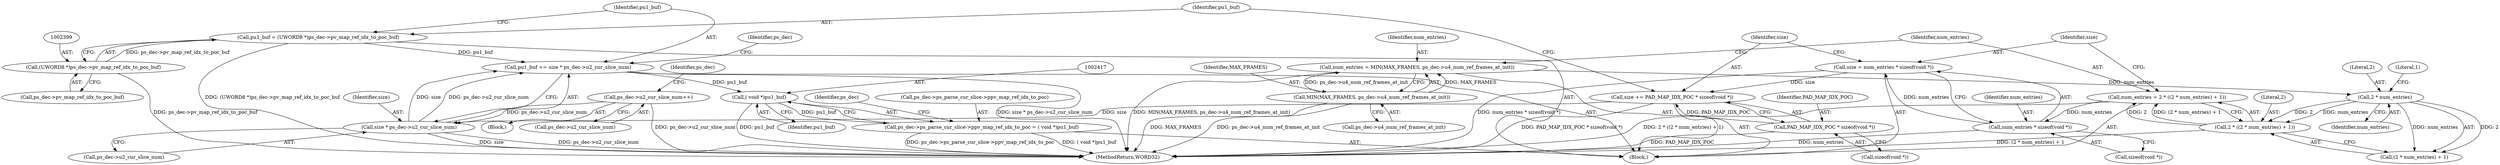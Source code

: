 digraph "0_Android_494561291a503840f385fbcd11d9bc5f4dc502b8_2@pointer" {
"1002416" [label="(Call,( void *)pu1_buf)"];
"1002403" [label="(Call,pu1_buf += size * ps_dec->u2_cur_slice_num)"];
"1002405" [label="(Call,size * ps_dec->u2_cur_slice_num)"];
"1002390" [label="(Call,size += PAD_MAP_IDX_POC * sizeof(void *))"];
"1002392" [label="(Call,PAD_MAP_IDX_POC * sizeof(void *))"];
"1002384" [label="(Call,size = num_entries * sizeof(void *))"];
"1002386" [label="(Call,num_entries * sizeof(void *))"];
"1002375" [label="(Call,num_entries = 2 * ((2 * num_entries) + 1))"];
"1002377" [label="(Call,2 * ((2 * num_entries) + 1))"];
"1002380" [label="(Call,2 * num_entries)"];
"1002368" [label="(Call,num_entries = MIN(MAX_FRAMES, ps_dec->u4_num_ref_frames_at_init))"];
"1002370" [label="(Call,MIN(MAX_FRAMES, ps_dec->u4_num_ref_frames_at_init))"];
"1001287" [label="(Call,ps_dec->u2_cur_slice_num++)"];
"1002396" [label="(Call,pu1_buf = (UWORD8 *)ps_dec->pv_map_ref_idx_to_poc_buf)"];
"1002398" [label="(Call,(UWORD8 *)ps_dec->pv_map_ref_idx_to_poc_buf)"];
"1002410" [label="(Call,ps_dec->ps_parse_cur_slice->ppv_map_ref_idx_to_poc = ( void *)pu1_buf)"];
"1002392" [label="(Call,PAD_MAP_IDX_POC * sizeof(void *))"];
"1002384" [label="(Call,size = num_entries * sizeof(void *))"];
"1002396" [label="(Call,pu1_buf = (UWORD8 *)ps_dec->pv_map_ref_idx_to_poc_buf)"];
"1002377" [label="(Call,2 * ((2 * num_entries) + 1))"];
"1002405" [label="(Call,size * ps_dec->u2_cur_slice_num)"];
"1002394" [label="(Call,sizeof(void *))"];
"1001287" [label="(Call,ps_dec->u2_cur_slice_num++)"];
"1002370" [label="(Call,MIN(MAX_FRAMES, ps_dec->u4_num_ref_frames_at_init))"];
"1002398" [label="(Call,(UWORD8 *)ps_dec->pv_map_ref_idx_to_poc_buf)"];
"1002411" [label="(Call,ps_dec->ps_parse_cur_slice->ppv_map_ref_idx_to_poc)"];
"1002369" [label="(Identifier,num_entries)"];
"1002404" [label="(Identifier,pu1_buf)"];
"1002407" [label="(Call,ps_dec->u2_cur_slice_num)"];
"1002386" [label="(Call,num_entries * sizeof(void *))"];
"1002368" [label="(Call,num_entries = MIN(MAX_FRAMES, ps_dec->u4_num_ref_frames_at_init))"];
"1002390" [label="(Call,size += PAD_MAP_IDX_POC * sizeof(void *))"];
"1002382" [label="(Identifier,num_entries)"];
"1002380" [label="(Call,2 * num_entries)"];
"1002385" [label="(Identifier,size)"];
"1002376" [label="(Identifier,num_entries)"];
"1002393" [label="(Identifier,PAD_MAP_IDX_POC)"];
"1002400" [label="(Call,ps_dec->pv_map_ref_idx_to_poc_buf)"];
"1002375" [label="(Call,num_entries = 2 * ((2 * num_entries) + 1))"];
"1002413" [label="(Identifier,ps_dec)"];
"1002410" [label="(Call,ps_dec->ps_parse_cur_slice->ppv_map_ref_idx_to_poc = ( void *)pu1_buf)"];
"1002391" [label="(Identifier,size)"];
"1002406" [label="(Identifier,size)"];
"1002416" [label="(Call,( void *)pu1_buf)"];
"1001295" [label="(Identifier,ps_dec)"];
"1002364" [label="(Block,)"];
"1002387" [label="(Identifier,num_entries)"];
"1002371" [label="(Identifier,MAX_FRAMES)"];
"1002372" [label="(Call,ps_dec->u4_num_ref_frames_at_init)"];
"1002403" [label="(Call,pu1_buf += size * ps_dec->u2_cur_slice_num)"];
"1002619" [label="(MethodReturn,WORD32)"];
"1002388" [label="(Call,sizeof(void *))"];
"1001288" [label="(Call,ps_dec->u2_cur_slice_num)"];
"1002397" [label="(Identifier,pu1_buf)"];
"1002383" [label="(Literal,1)"];
"1002421" [label="(Identifier,ps_dec)"];
"1001282" [label="(Block,)"];
"1002379" [label="(Call,(2 * num_entries) + 1)"];
"1002381" [label="(Literal,2)"];
"1002378" [label="(Literal,2)"];
"1002418" [label="(Identifier,pu1_buf)"];
"1002416" -> "1002410"  [label="AST: "];
"1002416" -> "1002418"  [label="CFG: "];
"1002417" -> "1002416"  [label="AST: "];
"1002418" -> "1002416"  [label="AST: "];
"1002410" -> "1002416"  [label="CFG: "];
"1002416" -> "1002619"  [label="DDG: pu1_buf"];
"1002416" -> "1002410"  [label="DDG: pu1_buf"];
"1002403" -> "1002416"  [label="DDG: pu1_buf"];
"1002403" -> "1002364"  [label="AST: "];
"1002403" -> "1002405"  [label="CFG: "];
"1002404" -> "1002403"  [label="AST: "];
"1002405" -> "1002403"  [label="AST: "];
"1002413" -> "1002403"  [label="CFG: "];
"1002403" -> "1002619"  [label="DDG: size * ps_dec->u2_cur_slice_num"];
"1002405" -> "1002403"  [label="DDG: size"];
"1002405" -> "1002403"  [label="DDG: ps_dec->u2_cur_slice_num"];
"1002396" -> "1002403"  [label="DDG: pu1_buf"];
"1002405" -> "1002407"  [label="CFG: "];
"1002406" -> "1002405"  [label="AST: "];
"1002407" -> "1002405"  [label="AST: "];
"1002405" -> "1002619"  [label="DDG: ps_dec->u2_cur_slice_num"];
"1002405" -> "1002619"  [label="DDG: size"];
"1002390" -> "1002405"  [label="DDG: size"];
"1001287" -> "1002405"  [label="DDG: ps_dec->u2_cur_slice_num"];
"1002390" -> "1002364"  [label="AST: "];
"1002390" -> "1002392"  [label="CFG: "];
"1002391" -> "1002390"  [label="AST: "];
"1002392" -> "1002390"  [label="AST: "];
"1002397" -> "1002390"  [label="CFG: "];
"1002390" -> "1002619"  [label="DDG: PAD_MAP_IDX_POC * sizeof(void *)"];
"1002392" -> "1002390"  [label="DDG: PAD_MAP_IDX_POC"];
"1002384" -> "1002390"  [label="DDG: size"];
"1002392" -> "1002394"  [label="CFG: "];
"1002393" -> "1002392"  [label="AST: "];
"1002394" -> "1002392"  [label="AST: "];
"1002392" -> "1002619"  [label="DDG: PAD_MAP_IDX_POC"];
"1002384" -> "1002364"  [label="AST: "];
"1002384" -> "1002386"  [label="CFG: "];
"1002385" -> "1002384"  [label="AST: "];
"1002386" -> "1002384"  [label="AST: "];
"1002391" -> "1002384"  [label="CFG: "];
"1002384" -> "1002619"  [label="DDG: num_entries * sizeof(void *)"];
"1002386" -> "1002384"  [label="DDG: num_entries"];
"1002386" -> "1002388"  [label="CFG: "];
"1002387" -> "1002386"  [label="AST: "];
"1002388" -> "1002386"  [label="AST: "];
"1002386" -> "1002619"  [label="DDG: num_entries"];
"1002375" -> "1002386"  [label="DDG: num_entries"];
"1002375" -> "1002364"  [label="AST: "];
"1002375" -> "1002377"  [label="CFG: "];
"1002376" -> "1002375"  [label="AST: "];
"1002377" -> "1002375"  [label="AST: "];
"1002385" -> "1002375"  [label="CFG: "];
"1002375" -> "1002619"  [label="DDG: 2 * ((2 * num_entries) + 1)"];
"1002377" -> "1002375"  [label="DDG: 2"];
"1002377" -> "1002375"  [label="DDG: (2 * num_entries) + 1"];
"1002377" -> "1002379"  [label="CFG: "];
"1002378" -> "1002377"  [label="AST: "];
"1002379" -> "1002377"  [label="AST: "];
"1002377" -> "1002619"  [label="DDG: (2 * num_entries) + 1"];
"1002380" -> "1002377"  [label="DDG: 2"];
"1002380" -> "1002377"  [label="DDG: num_entries"];
"1002380" -> "1002379"  [label="AST: "];
"1002380" -> "1002382"  [label="CFG: "];
"1002381" -> "1002380"  [label="AST: "];
"1002382" -> "1002380"  [label="AST: "];
"1002383" -> "1002380"  [label="CFG: "];
"1002380" -> "1002379"  [label="DDG: 2"];
"1002380" -> "1002379"  [label="DDG: num_entries"];
"1002368" -> "1002380"  [label="DDG: num_entries"];
"1002368" -> "1002364"  [label="AST: "];
"1002368" -> "1002370"  [label="CFG: "];
"1002369" -> "1002368"  [label="AST: "];
"1002370" -> "1002368"  [label="AST: "];
"1002376" -> "1002368"  [label="CFG: "];
"1002368" -> "1002619"  [label="DDG: MIN(MAX_FRAMES, ps_dec->u4_num_ref_frames_at_init)"];
"1002370" -> "1002368"  [label="DDG: MAX_FRAMES"];
"1002370" -> "1002368"  [label="DDG: ps_dec->u4_num_ref_frames_at_init"];
"1002370" -> "1002372"  [label="CFG: "];
"1002371" -> "1002370"  [label="AST: "];
"1002372" -> "1002370"  [label="AST: "];
"1002370" -> "1002619"  [label="DDG: ps_dec->u4_num_ref_frames_at_init"];
"1002370" -> "1002619"  [label="DDG: MAX_FRAMES"];
"1001287" -> "1001282"  [label="AST: "];
"1001287" -> "1001288"  [label="CFG: "];
"1001288" -> "1001287"  [label="AST: "];
"1001295" -> "1001287"  [label="CFG: "];
"1001287" -> "1002619"  [label="DDG: ps_dec->u2_cur_slice_num"];
"1002396" -> "1002364"  [label="AST: "];
"1002396" -> "1002398"  [label="CFG: "];
"1002397" -> "1002396"  [label="AST: "];
"1002398" -> "1002396"  [label="AST: "];
"1002404" -> "1002396"  [label="CFG: "];
"1002396" -> "1002619"  [label="DDG: (UWORD8 *)ps_dec->pv_map_ref_idx_to_poc_buf"];
"1002398" -> "1002396"  [label="DDG: ps_dec->pv_map_ref_idx_to_poc_buf"];
"1002398" -> "1002400"  [label="CFG: "];
"1002399" -> "1002398"  [label="AST: "];
"1002400" -> "1002398"  [label="AST: "];
"1002398" -> "1002619"  [label="DDG: ps_dec->pv_map_ref_idx_to_poc_buf"];
"1002410" -> "1002364"  [label="AST: "];
"1002411" -> "1002410"  [label="AST: "];
"1002421" -> "1002410"  [label="CFG: "];
"1002410" -> "1002619"  [label="DDG: ps_dec->ps_parse_cur_slice->ppv_map_ref_idx_to_poc"];
"1002410" -> "1002619"  [label="DDG: ( void *)pu1_buf"];
}
